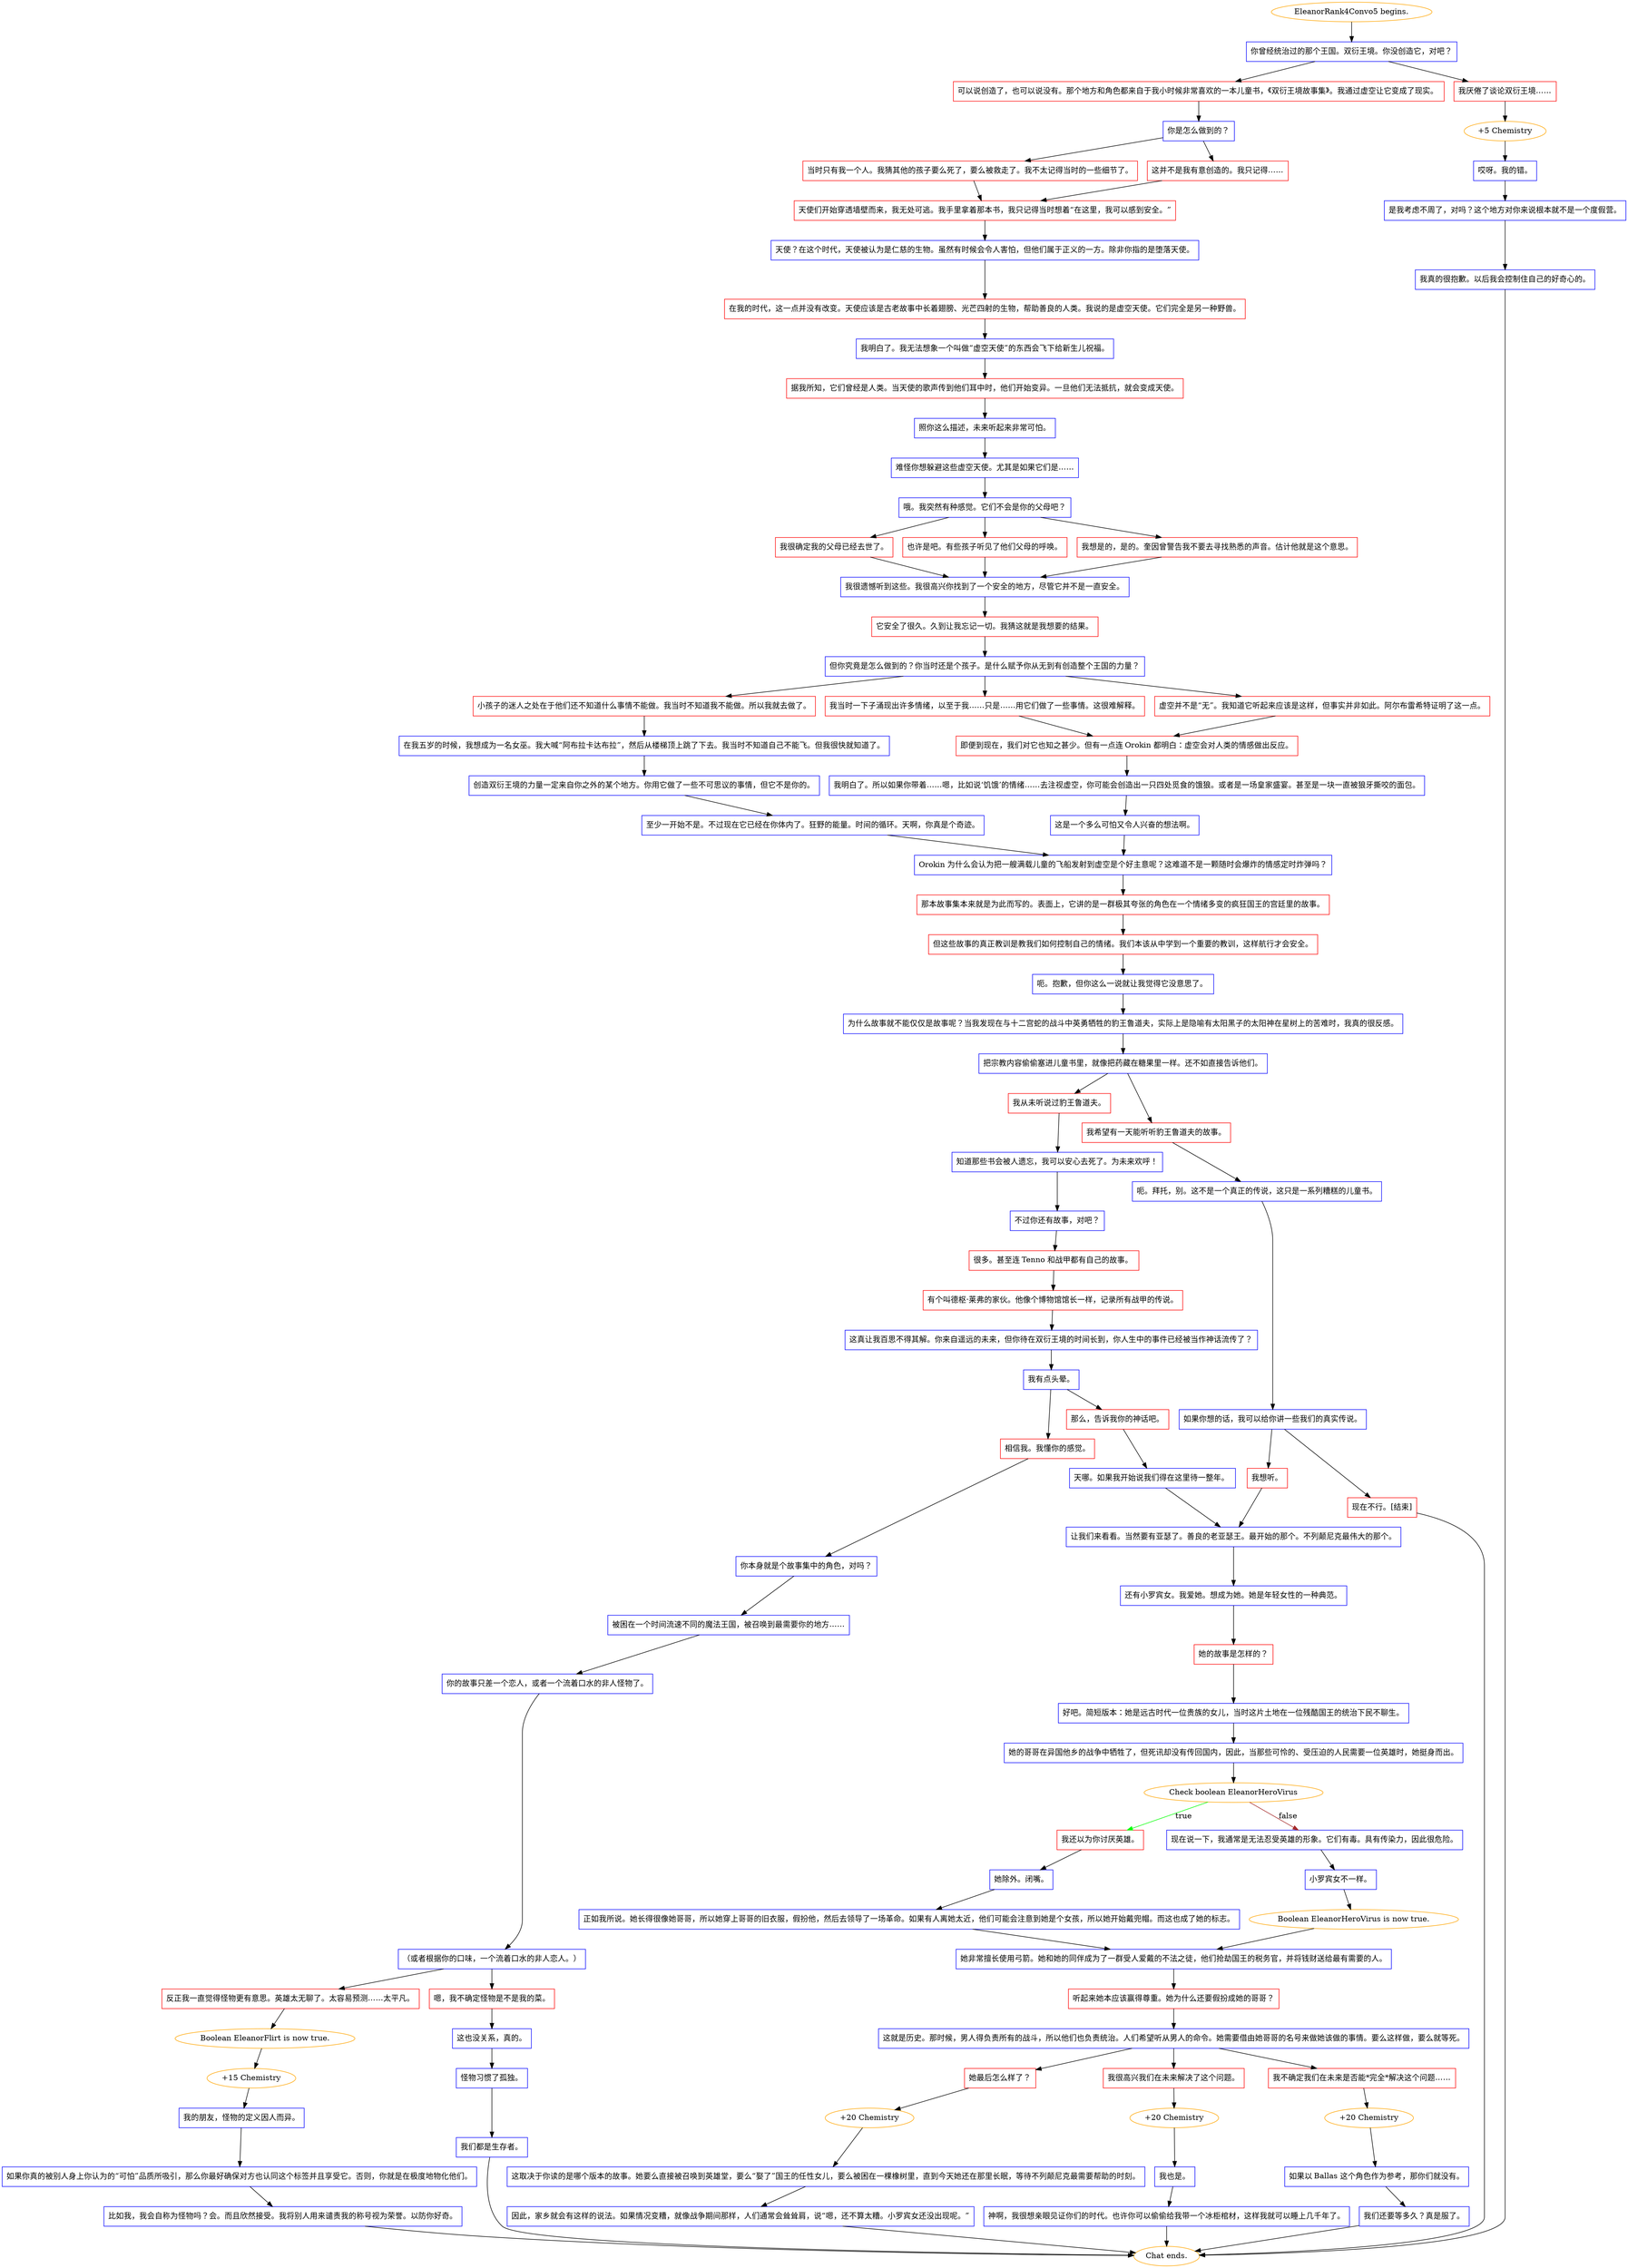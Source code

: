 digraph {
	"EleanorRank4Convo5 begins." [color=orange];
		"EleanorRank4Convo5 begins." -> j16259012;
	j16259012 [label="你曾经统治过的那个王国。双衍王境。你没创造它，对吧？",shape=box,color=blue];
		j16259012 -> j1178566981;
		j16259012 -> j4179796147;
	j1178566981 [label="可以说创造了，也可以说没有。那个地方和角色都来自于我小时候非常喜欢的一本儿童书，《双衍王境故事集》。我通过虚空让它变成了现实。 ",shape=box,color=red];
		j1178566981 -> j55427751;
	j4179796147 [label="我厌倦了谈论双衍王境……",shape=box,color=red];
		j4179796147 -> j756034637;
	j55427751 [label="你是怎么做到的？",shape=box,color=blue];
		j55427751 -> j4235329283;
		j55427751 -> j1313362804;
	j756034637 [label="+5 Chemistry",color=orange];
		j756034637 -> j3018551952;
	j4235329283 [label="当时只有我一个人。我猜其他的孩子要么死了，要么被救走了。我不太记得当时的一些细节了。",shape=box,color=red];
		j4235329283 -> j3546946602;
	j1313362804 [label="这并不是我有意创造的。我只记得……",shape=box,color=red];
		j1313362804 -> j3546946602;
	j3018551952 [label="哎呀。我的错。",shape=box,color=blue];
		j3018551952 -> j3838462494;
	j3546946602 [label="天使们开始穿透墙壁而来，我无处可逃。我手里拿着那本书，我只记得当时想着“在这里，我可以感到安全。”",shape=box,color=red];
		j3546946602 -> j3646564526;
	j3838462494 [label="是我考虑不周了，对吗？这个地方对你来说根本就不是一个度假营。",shape=box,color=blue];
		j3838462494 -> j313361373;
	j3646564526 [label="天使？在这个时代，天使被认为是仁慈的生物。虽然有时候会令人害怕，但他们属于正义的一方。除非你指的是堕落天使。",shape=box,color=blue];
		j3646564526 -> j3102453623;
	j313361373 [label="我真的很抱歉。以后我会控制住自己的好奇心的。",shape=box,color=blue];
		j313361373 -> "Chat ends.";
	j3102453623 [label="在我的时代，这一点并没有改变。天使应该是古老故事中长着翅膀、光芒四射的生物，帮助善良的人类。我说的是虚空天使。它们完全是另一种野兽。",shape=box,color=red];
		j3102453623 -> j2286059401;
	"Chat ends." [color=orange];
	j2286059401 [label="我明白了。我无法想象一个叫做“虚空天使”的东西会飞下给新生儿祝福。",shape=box,color=blue];
		j2286059401 -> j3699748984;
	j3699748984 [label="据我所知，它们曾经是人类。当天使的歌声传到他们耳中时，他们开始变异。一旦他们无法抵抗，就会变成天使。",shape=box,color=red];
		j3699748984 -> j2214176848;
	j2214176848 [label="照你这么描述，未来听起来非常可怕。",shape=box,color=blue];
		j2214176848 -> j1588038358;
	j1588038358 [label="难怪你想躲避这些虚空天使。尤其是如果它们是……",shape=box,color=blue];
		j1588038358 -> j2727344918;
	j2727344918 [label="哦。我突然有种感觉。它们不会是你的父母吧？",shape=box,color=blue];
		j2727344918 -> j3530219091;
		j2727344918 -> j1788934414;
		j2727344918 -> j2338783652;
	j3530219091 [label="我很确定我的父母已经去世了。",shape=box,color=red];
		j3530219091 -> j1266871417;
	j1788934414 [label="也许是吧。有些孩子听见了他们父母的呼唤。",shape=box,color=red];
		j1788934414 -> j1266871417;
	j2338783652 [label="我想是的，是的。奎因曾警告我不要去寻找熟悉的声音。估计他就是这个意思。",shape=box,color=red];
		j2338783652 -> j1266871417;
	j1266871417 [label="我很遗憾听到这些。我很高兴你找到了一个安全的地方，尽管它并不是一直安全。",shape=box,color=blue];
		j1266871417 -> j260486473;
	j260486473 [label="它安全了很久。久到让我忘记一切。我猜这就是我想要的结果。",shape=box,color=red];
		j260486473 -> j3224243635;
	j3224243635 [label="但你究竟是怎么做到的？你当时还是个孩子。是什么赋予你从无到有创造整个王国的力量？",shape=box,color=blue];
		j3224243635 -> j824704734;
		j3224243635 -> j3872371581;
		j3224243635 -> j965972673;
	j824704734 [label="小孩子的迷人之处在于他们还不知道什么事情不能做。我当时不知道我不能做。所以我就去做了。",shape=box,color=red];
		j824704734 -> j2417115558;
	j3872371581 [label="我当时一下子涌现出许多情绪，以至于我……只是……用它们做了一些事情。这很难解释。",shape=box,color=red];
		j3872371581 -> j2381882908;
	j965972673 [label="虚空并不是“无”。我知道它听起来应该是这样，但事实并非如此。阿尔布雷希特证明了这一点。",shape=box,color=red];
		j965972673 -> j2381882908;
	j2417115558 [label="在我五岁的时候，我想成为一名女巫。我大喊“阿布拉卡达布拉”，然后从楼梯顶上跳了下去。我当时不知道自己不能飞。但我很快就知道了。",shape=box,color=blue];
		j2417115558 -> j2926521627;
	j2381882908 [label="即便到现在，我们对它也知之甚少。但有一点连 Orokin 都明白：虚空会对人类的情感做出反应。",shape=box,color=red];
		j2381882908 -> j788796045;
	j2926521627 [label="创造双衍王境的力量一定来自你之外的某个地方。你用它做了一些不可思议的事情，但它不是你的。",shape=box,color=blue];
		j2926521627 -> j210967974;
	j788796045 [label="我明白了。所以如果你带着……嗯，比如说‘饥饿’的情绪……去注视虚空，你可能会创造出一只四处觅食的饿狼。或者是一场皇家盛宴。甚至是一块一直被狼牙撕咬的面包。",shape=box,color=blue];
		j788796045 -> j1071170190;
	j210967974 [label="至少一开始不是。不过现在它已经在你体内了。狂野的能量。时间的循环。天啊，你真是个奇迹。",shape=box,color=blue];
		j210967974 -> j3415903009;
	j1071170190 [label="这是一个多么可怕又令人兴奋的想法啊。",shape=box,color=blue];
		j1071170190 -> j3415903009;
	j3415903009 [label="Orokin 为什么会认为把一艘满载儿童的飞船发射到虚空是个好主意呢？这难道不是一颗随时会爆炸的情感定时炸弹吗？",shape=box,color=blue];
		j3415903009 -> j1637121669;
	j1637121669 [label="那本故事集本来就是为此而写的。表面上，它讲的是一群极其夸张的角色在一个情绪多变的疯狂国王的宫廷里的故事。",shape=box,color=red];
		j1637121669 -> j2797573983;
	j2797573983 [label="但这些故事的真正教训是教我们如何控制自己的情绪。我们本该从中学到一个重要的教训，这样航行才会安全。",shape=box,color=red];
		j2797573983 -> j2851426790;
	j2851426790 [label="呃。抱歉，但你这么一说就让我觉得它没意思了。 ",shape=box,color=blue];
		j2851426790 -> j919023092;
	j919023092 [label="为什么故事就不能仅仅是故事呢？当我发现在与十二宫蛇的战斗中英勇牺牲的豹王鲁道夫，实际上是隐喻有太阳黑子的太阳神在星树上的苦难时，我真的很反感。",shape=box,color=blue];
		j919023092 -> j356545776;
	j356545776 [label="把宗教内容偷偷塞进儿童书里，就像把药藏在糖果里一样。还不如直接告诉他们。",shape=box,color=blue];
		j356545776 -> j1627168866;
		j356545776 -> j238722440;
	j1627168866 [label="我从未听说过豹王鲁道夫。",shape=box,color=red];
		j1627168866 -> j1198837363;
	j238722440 [label="我希望有一天能听听豹王鲁道夫的故事。",shape=box,color=red];
		j238722440 -> j3271173251;
	j1198837363 [label="知道那些书会被人遗忘，我可以安心去死了。为未来欢呼！",shape=box,color=blue];
		j1198837363 -> j2317649561;
	j3271173251 [label="呃。拜托，别。这不是一个真正的传说，这只是一系列糟糕的儿童书。",shape=box,color=blue];
		j3271173251 -> j2347201293;
	j2317649561 [label="不过你还有故事，对吧？",shape=box,color=blue];
		j2317649561 -> j570955967;
	j2347201293 [label="如果你想的话，我可以给你讲一些我们的真实传说。",shape=box,color=blue];
		j2347201293 -> j3406817167;
		j2347201293 -> j2609053590;
	j570955967 [label="很多。甚至连 Tenno 和战甲都有自己的故事。 ",shape=box,color=red];
		j570955967 -> j1638920031;
	j3406817167 [label="我想听。",shape=box,color=red];
		j3406817167 -> j1772383631;
	j2609053590 [label="现在不行。[结束]",shape=box,color=red];
		j2609053590 -> "Chat ends.";
	j1638920031 [label="有个叫德枢·莱弗的家伙。他像个博物馆馆长一样，记录所有战甲的传说。",shape=box,color=red];
		j1638920031 -> j122265783;
	j1772383631 [label="让我们来看看。当然要有亚瑟了。善良的老亚瑟王。最开始的那个。不列颠尼克最伟大的那个。",shape=box,color=blue];
		j1772383631 -> j1980183749;
	j122265783 [label="这真让我百思不得其解。你来自遥远的未来，但你待在双衍王境的时间长到，你人生中的事件已经被当作神话流传了？",shape=box,color=blue];
		j122265783 -> j3943821362;
	j1980183749 [label="还有小罗宾女。我爱她。想成为她。她是年轻女性的一种典范。",shape=box,color=blue];
		j1980183749 -> j1378120041;
	j3943821362 [label="我有点头晕。",shape=box,color=blue];
		j3943821362 -> j4206266589;
		j3943821362 -> j2392612131;
	j1378120041 [label="她的故事是怎样的？",shape=box,color=red];
		j1378120041 -> j4002650513;
	j4206266589 [label="相信我。我懂你的感觉。",shape=box,color=red];
		j4206266589 -> j2707678368;
	j2392612131 [label="那么，告诉我你的神话吧。",shape=box,color=red];
		j2392612131 -> j4049634069;
	j4002650513 [label="好吧。简短版本：她是远古时代一位贵族的女儿，当时这片土地在一位残酷国王的统治下民不聊生。",shape=box,color=blue];
		j4002650513 -> j1613207154;
	j2707678368 [label="你本身就是个故事集中的角色，对吗？",shape=box,color=blue];
		j2707678368 -> j1357255314;
	j4049634069 [label="天哪。如果我开始说我们得在这里待一整年。 ",shape=box,color=blue];
		j4049634069 -> j1772383631;
	j1613207154 [label="她的哥哥在异国他乡的战争中牺牲了，但死讯却没有传回国内，因此，当那些可怜的、受压迫的人民需要一位英雄时，她挺身而出。",shape=box,color=blue];
		j1613207154 -> j1630342508;
	j1357255314 [label="被困在一个时间流速不同的魔法王国，被召唤到最需要你的地方……",shape=box,color=blue];
		j1357255314 -> j3870905012;
	j1630342508 [label="Check boolean EleanorHeroVirus",color=orange];
		j1630342508 -> j2543172304 [label=true,color=green];
		j1630342508 -> j523803622 [label=false,color=brown];
	j3870905012 [label="你的故事只差一个恋人，或者一个流着口水的非人怪物了。",shape=box,color=blue];
		j3870905012 -> j1954027924;
	j2543172304 [label="我还以为你讨厌英雄。",shape=box,color=red];
		j2543172304 -> j668665162;
	j523803622 [label="现在说一下，我通常是无法忍受英雄的形象。它们有毒。具有传染力，因此很危险。",shape=box,color=blue];
		j523803622 -> j3985231722;
	j1954027924 [label="（或者根据你的口味，一个流着口水的非人恋人。）",shape=box,color=blue];
		j1954027924 -> j2969081355;
		j1954027924 -> j898277586;
	j668665162 [label="她除外。闭嘴。",shape=box,color=blue];
		j668665162 -> j364658740;
	j3985231722 [label="小罗宾女不一样。",shape=box,color=blue];
		j3985231722 -> j3814143244;
	j2969081355 [label="反正我一直觉得怪物更有意思。英雄太无聊了。太容易预测……太平凡。",shape=box,color=red];
		j2969081355 -> j1915577432;
	j898277586 [label="嗯，我不确定怪物是不是我的菜。",shape=box,color=red];
		j898277586 -> j2168092112;
	j364658740 [label="正如我所说。她长得很像她哥哥，所以她穿上哥哥的旧衣服，假扮他，然后去领导了一场革命。如果有人离她太近，他们可能会注意到她是个女孩，所以她开始戴兜帽。而这也成了她的标志。",shape=box,color=blue];
		j364658740 -> j2576972634;
	j3814143244 [label="Boolean EleanorHeroVirus is now true.",color=orange];
		j3814143244 -> j2576972634;
	j1915577432 [label="Boolean EleanorFlirt is now true.",color=orange];
		j1915577432 -> j2118571905;
	j2168092112 [label="这也没关系，真的。",shape=box,color=blue];
		j2168092112 -> j986367136;
	j2576972634 [label="她非常擅长使用弓箭。她和她的同伴成为了一群受人爱戴的不法之徒，他们抢劫国王的税务官，并将钱财送给最有需要的人。",shape=box,color=blue];
		j2576972634 -> j1830458994;
	j2118571905 [label="+15 Chemistry",color=orange];
		j2118571905 -> j3835156255;
	j986367136 [label="怪物习惯了孤独。",shape=box,color=blue];
		j986367136 -> j814728006;
	j1830458994 [label="听起来她本应该赢得尊重。她为什么还要假扮成她的哥哥？",shape=box,color=red];
		j1830458994 -> j411513077;
	j3835156255 [label="我的朋友，怪物的定义因人而异。",shape=box,color=blue];
		j3835156255 -> j1563993443;
	j814728006 [label="我们都是生存者。",shape=box,color=blue];
		j814728006 -> "Chat ends.";
	j411513077 [label="这就是历史。那时候，男人得负责所有的战斗，所以他们也负责统治。人们希望听从男人的命令。她需要借由她哥哥的名号来做她该做的事情。要么这样做，要么就等死。",shape=box,color=blue];
		j411513077 -> j1989082312;
		j411513077 -> j2416871734;
		j411513077 -> j3591486377;
	j1563993443 [label="如果你真的被别人身上你认为的“可怕”品质所吸引，那么你最好确保对方也认同这个标签并且享受它。否则，你就是在极度地物化他们。",shape=box,color=blue];
		j1563993443 -> j886811740;
	j1989082312 [label="她最后怎么样了？",shape=box,color=red];
		j1989082312 -> j331038445;
	j2416871734 [label="我很高兴我们在未来解决了这个问题。",shape=box,color=red];
		j2416871734 -> j2904205204;
	j3591486377 [label="我不确定我们在未来是否能*完全*解决这个问题……",shape=box,color=red];
		j3591486377 -> j4179338360;
	j886811740 [label="比如我，我会自称为怪物吗？会。而且欣然接受。我将别人用来谴责我的称号视为荣誉。以防你好奇。",shape=box,color=blue];
		j886811740 -> "Chat ends.";
	j331038445 [label="+20 Chemistry",color=orange];
		j331038445 -> j2442128125;
	j2904205204 [label="+20 Chemistry",color=orange];
		j2904205204 -> j1722915969;
	j4179338360 [label="+20 Chemistry",color=orange];
		j4179338360 -> j367410494;
	j2442128125 [label="这取决于你读的是哪个版本的故事。她要么直接被召唤到英雄堂，要么“娶了”国王的任性女儿，要么被困在一棵橡树里，直到今天她还在那里长眠，等待不列颠尼克最需要帮助的时刻。",shape=box,color=blue];
		j2442128125 -> j1073975854;
	j1722915969 [label="我也是。",shape=box,color=blue];
		j1722915969 -> j2837466358;
	j367410494 [label="如果以 Ballas 这个角色作为参考，那你们就没有。",shape=box,color=blue];
		j367410494 -> j3291376895;
	j1073975854 [label="因此，家乡就会有这样的说法。如果情况变糟，就像战争期间那样，人们通常会耸耸肩，说“嗯，还不算太糟。小罗宾女还没出现呢。”",shape=box,color=blue];
		j1073975854 -> "Chat ends.";
	j2837466358 [label="神啊，我很想亲眼见证你们的时代。也许你可以偷偷给我带一个冰柜棺材，这样我就可以睡上几千年了。",shape=box,color=blue];
		j2837466358 -> "Chat ends.";
	j3291376895 [label="我们还要等多久？真是服了。",shape=box,color=blue];
		j3291376895 -> "Chat ends.";
}